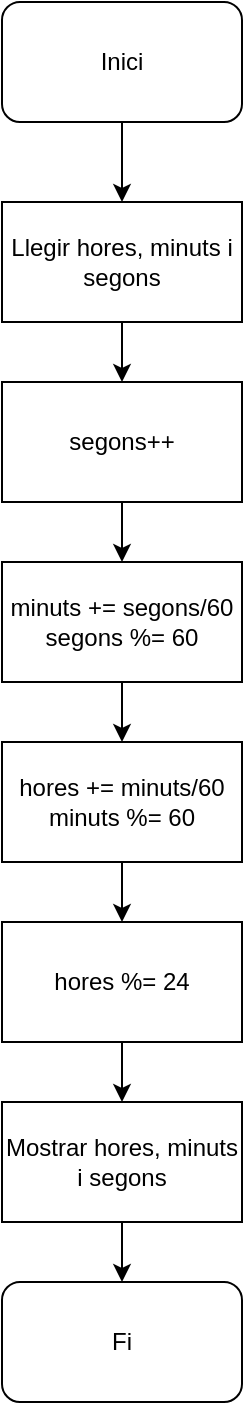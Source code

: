 <mxfile version="20.3.6" type="device"><diagram id="ehvCzWHMK5ZXKAAsmYax" name="Page-1"><mxGraphModel dx="1497" dy="788" grid="1" gridSize="10" guides="1" tooltips="1" connect="1" arrows="1" fold="1" page="1" pageScale="1" pageWidth="827" pageHeight="1169" math="0" shadow="0"><root><mxCell id="0"/><mxCell id="1" parent="0"/><mxCell id="ctj1WZmTq4Gt_A9nmky2-9" value="" style="edgeStyle=orthogonalEdgeStyle;rounded=0;orthogonalLoop=1;jettySize=auto;html=1;entryX=0.5;entryY=0;entryDx=0;entryDy=0;" parent="1" source="ctj1WZmTq4Gt_A9nmky2-1" target="Syus0s5h0OYzubztrmsh-2" edge="1"><mxGeometry relative="1" as="geometry"><mxPoint x="414" y="140" as="targetPoint"/></mxGeometry></mxCell><mxCell id="ctj1WZmTq4Gt_A9nmky2-1" value="&lt;div&gt;Inici&lt;/div&gt;" style="rounded=1;whiteSpace=wrap;html=1;" parent="1" vertex="1"><mxGeometry x="354" y="110" width="120" height="60" as="geometry"/></mxCell><mxCell id="aegNfYr5wOknsg6AqaDz-3" value="" style="edgeStyle=orthogonalEdgeStyle;rounded=0;orthogonalLoop=1;jettySize=auto;html=1;" parent="1" source="Syus0s5h0OYzubztrmsh-2" target="aegNfYr5wOknsg6AqaDz-2" edge="1"><mxGeometry relative="1" as="geometry"/></mxCell><mxCell id="Syus0s5h0OYzubztrmsh-2" value="&lt;div&gt;Llegir hores, minuts i segons&lt;br&gt;&lt;/div&gt;" style="rounded=0;whiteSpace=wrap;html=1;" parent="1" vertex="1"><mxGeometry x="354" y="210" width="120" height="60" as="geometry"/></mxCell><mxCell id="Syus0s5h0OYzubztrmsh-10" value="" style="edgeStyle=orthogonalEdgeStyle;rounded=0;orthogonalLoop=1;jettySize=auto;html=1;" parent="1" edge="1"><mxGeometry relative="1" as="geometry"><mxPoint x="414" y="330" as="sourcePoint"/></mxGeometry></mxCell><mxCell id="Syus0s5h0OYzubztrmsh-6" value="&lt;div&gt;Fi&lt;/div&gt;" style="whiteSpace=wrap;html=1;rounded=1;glass=0;" parent="1" vertex="1"><mxGeometry x="354" y="750" width="120" height="60" as="geometry"/></mxCell><mxCell id="aegNfYr5wOknsg6AqaDz-5" value="" style="edgeStyle=orthogonalEdgeStyle;rounded=0;orthogonalLoop=1;jettySize=auto;html=1;" parent="1" source="aegNfYr5wOknsg6AqaDz-2" target="aegNfYr5wOknsg6AqaDz-4" edge="1"><mxGeometry relative="1" as="geometry"/></mxCell><mxCell id="aegNfYr5wOknsg6AqaDz-2" value="&lt;div&gt;segons++&lt;/div&gt;" style="rounded=0;whiteSpace=wrap;html=1;" parent="1" vertex="1"><mxGeometry x="354" y="300" width="120" height="60" as="geometry"/></mxCell><mxCell id="aegNfYr5wOknsg6AqaDz-7" value="" style="edgeStyle=orthogonalEdgeStyle;rounded=0;orthogonalLoop=1;jettySize=auto;html=1;" parent="1" source="aegNfYr5wOknsg6AqaDz-4" target="aegNfYr5wOknsg6AqaDz-6" edge="1"><mxGeometry relative="1" as="geometry"/></mxCell><mxCell id="aegNfYr5wOknsg6AqaDz-4" value="&lt;div&gt;minuts += segons/60&lt;/div&gt;&lt;div&gt;segons %= 60&lt;br&gt;&lt;/div&gt;" style="rounded=0;whiteSpace=wrap;html=1;" parent="1" vertex="1"><mxGeometry x="354" y="390" width="120" height="60" as="geometry"/></mxCell><mxCell id="aegNfYr5wOknsg6AqaDz-9" value="" style="edgeStyle=orthogonalEdgeStyle;rounded=0;orthogonalLoop=1;jettySize=auto;html=1;" parent="1" source="aegNfYr5wOknsg6AqaDz-6" target="aegNfYr5wOknsg6AqaDz-8" edge="1"><mxGeometry relative="1" as="geometry"/></mxCell><mxCell id="aegNfYr5wOknsg6AqaDz-6" value="&lt;div&gt;hores += minuts/60&lt;/div&gt;&lt;div&gt;minuts %= 60&lt;br&gt;&lt;/div&gt;" style="rounded=0;whiteSpace=wrap;html=1;" parent="1" vertex="1"><mxGeometry x="354" y="480" width="120" height="60" as="geometry"/></mxCell><mxCell id="aegNfYr5wOknsg6AqaDz-11" value="" style="edgeStyle=orthogonalEdgeStyle;rounded=0;orthogonalLoop=1;jettySize=auto;html=1;" parent="1" source="aegNfYr5wOknsg6AqaDz-8" target="aegNfYr5wOknsg6AqaDz-10" edge="1"><mxGeometry relative="1" as="geometry"/></mxCell><mxCell id="aegNfYr5wOknsg6AqaDz-8" value="hores %= 24" style="rounded=0;whiteSpace=wrap;html=1;" parent="1" vertex="1"><mxGeometry x="354" y="570" width="120" height="60" as="geometry"/></mxCell><mxCell id="aegNfYr5wOknsg6AqaDz-12" style="edgeStyle=orthogonalEdgeStyle;rounded=0;orthogonalLoop=1;jettySize=auto;html=1;entryX=0.5;entryY=0;entryDx=0;entryDy=0;" parent="1" source="aegNfYr5wOknsg6AqaDz-10" target="Syus0s5h0OYzubztrmsh-6" edge="1"><mxGeometry relative="1" as="geometry"/></mxCell><mxCell id="aegNfYr5wOknsg6AqaDz-10" value="Mostrar hores, minuts i segons" style="rounded=0;whiteSpace=wrap;html=1;" parent="1" vertex="1"><mxGeometry x="354" y="660" width="120" height="60" as="geometry"/></mxCell></root></mxGraphModel></diagram></mxfile>